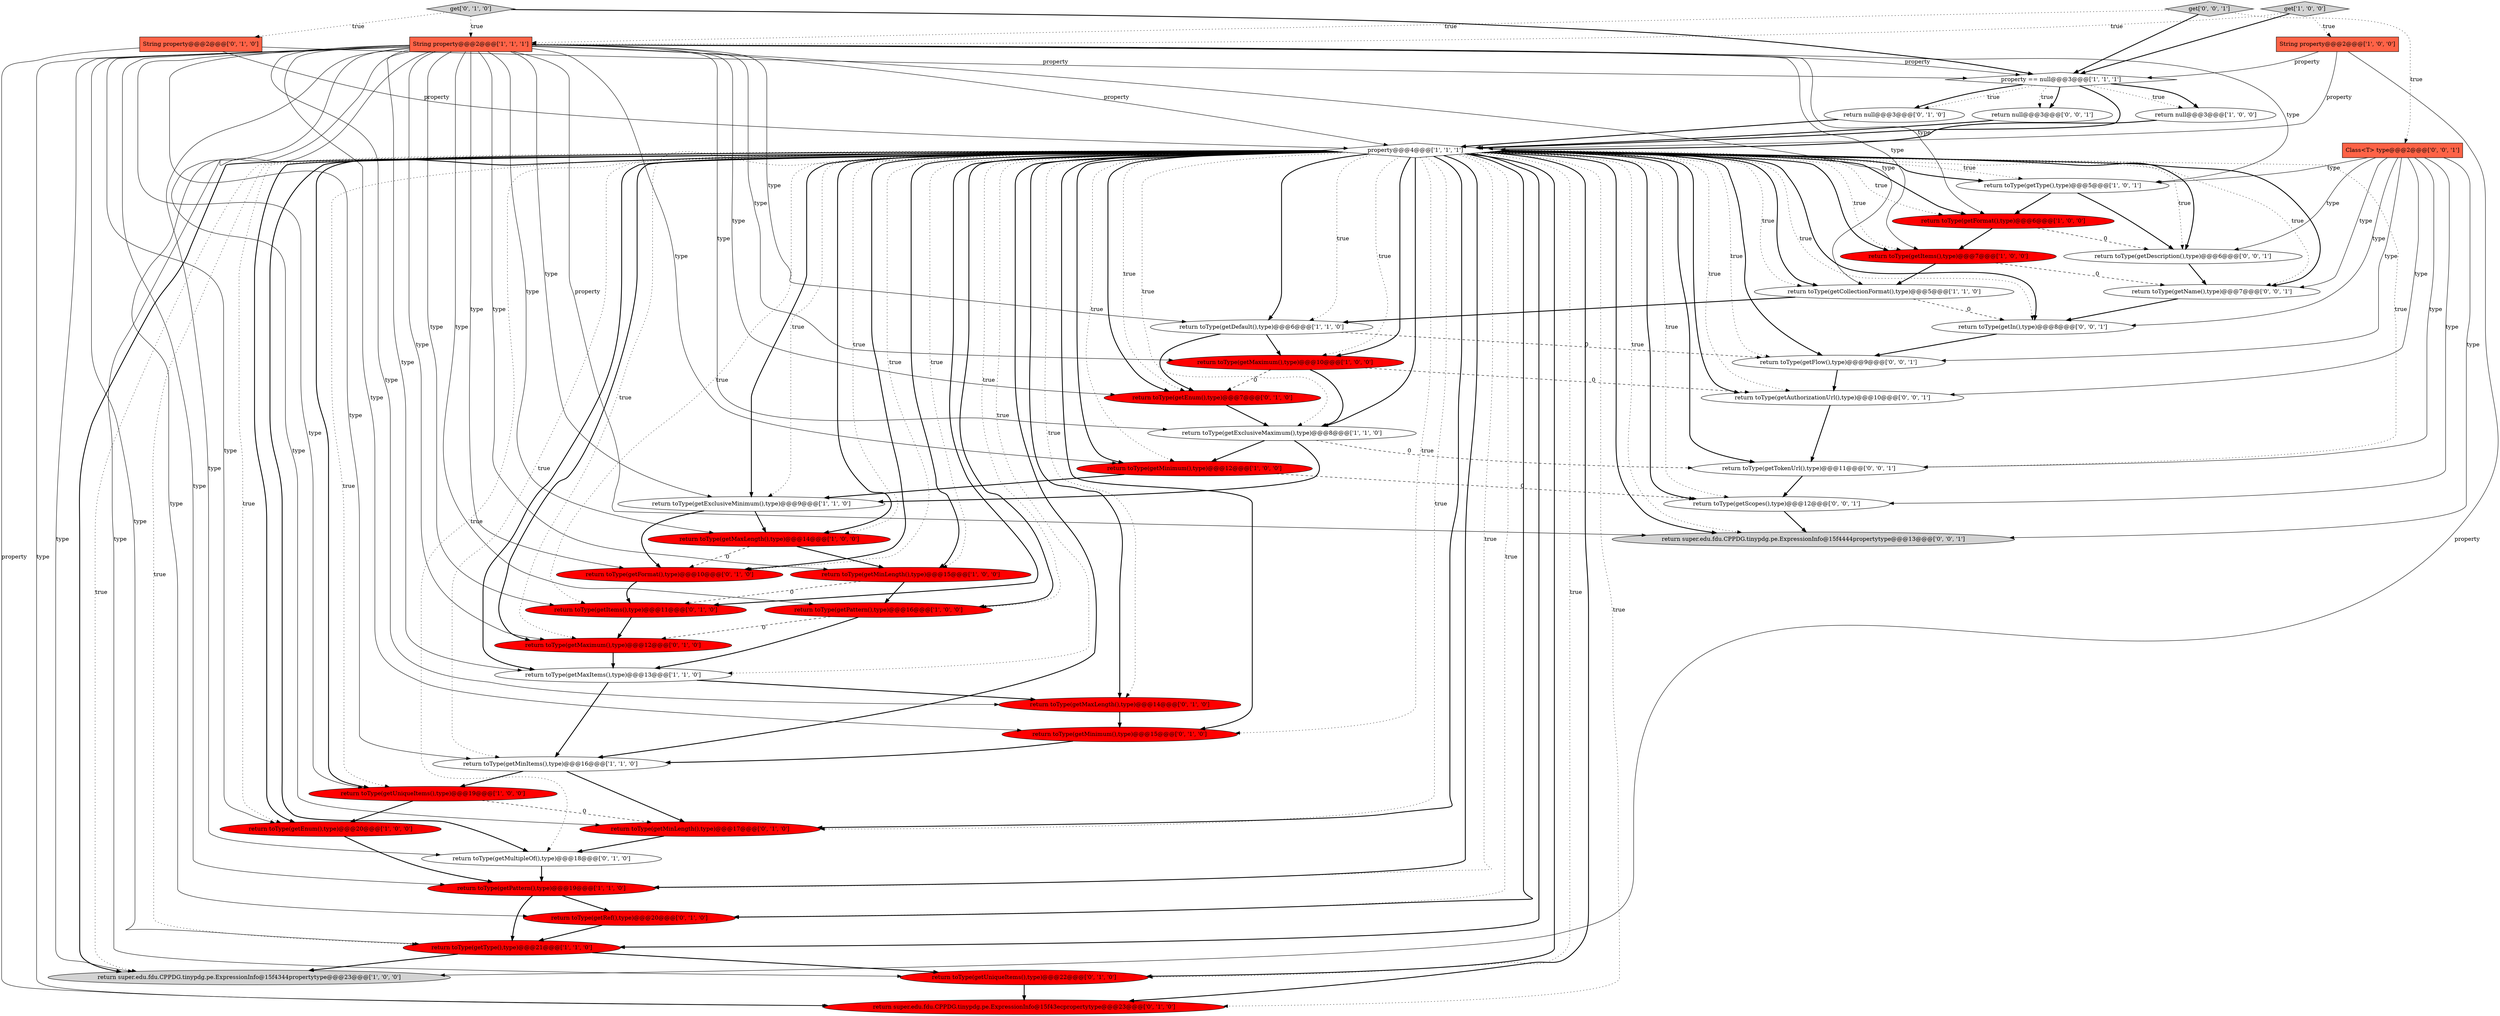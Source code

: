 digraph {
45 [style = filled, label = "return null@@@3@@@['0', '0', '1']", fillcolor = white, shape = ellipse image = "AAA0AAABBB3BBB"];
39 [style = filled, label = "return toType(getTokenUrl(),type)@@@11@@@['0', '0', '1']", fillcolor = white, shape = ellipse image = "AAA0AAABBB3BBB"];
47 [style = filled, label = "return toType(getIn(),type)@@@8@@@['0', '0', '1']", fillcolor = white, shape = ellipse image = "AAA0AAABBB3BBB"];
30 [style = filled, label = "return toType(getMultipleOf(),type)@@@18@@@['0', '1', '0']", fillcolor = white, shape = ellipse image = "AAA0AAABBB2BBB"];
20 [style = filled, label = "return toType(getPattern(),type)@@@19@@@['1', '1', '0']", fillcolor = red, shape = ellipse image = "AAA1AAABBB1BBB"];
26 [style = filled, label = "return toType(getMinLength(),type)@@@17@@@['0', '1', '0']", fillcolor = red, shape = ellipse image = "AAA1AAABBB2BBB"];
35 [style = filled, label = "return toType(getItems(),type)@@@11@@@['0', '1', '0']", fillcolor = red, shape = ellipse image = "AAA1AAABBB2BBB"];
40 [style = filled, label = "return toType(getFlow(),type)@@@9@@@['0', '0', '1']", fillcolor = white, shape = ellipse image = "AAA0AAABBB3BBB"];
22 [style = filled, label = "return toType(getMinItems(),type)@@@16@@@['1', '1', '0']", fillcolor = white, shape = ellipse image = "AAA0AAABBB1BBB"];
33 [style = filled, label = "return toType(getEnum(),type)@@@7@@@['0', '1', '0']", fillcolor = red, shape = ellipse image = "AAA1AAABBB2BBB"];
15 [style = filled, label = "return super.edu.fdu.CPPDG.tinypdg.pe.ExpressionInfo@15f4344propertytype@@@23@@@['1', '0', '0']", fillcolor = lightgray, shape = ellipse image = "AAA0AAABBB1BBB"];
32 [style = filled, label = "String property@@@2@@@['0', '1', '0']", fillcolor = tomato, shape = box image = "AAA0AAABBB2BBB"];
38 [style = filled, label = "return toType(getFormat(),type)@@@10@@@['0', '1', '0']", fillcolor = red, shape = ellipse image = "AAA1AAABBB2BBB"];
31 [style = filled, label = "return super.edu.fdu.CPPDG.tinypdg.pe.ExpressionInfo@15f43ecpropertytype@@@23@@@['0', '1', '0']", fillcolor = red, shape = ellipse image = "AAA1AAABBB2BBB"];
41 [style = filled, label = "return super.edu.fdu.CPPDG.tinypdg.pe.ExpressionInfo@15f4444propertytype@@@13@@@['0', '0', '1']", fillcolor = lightgray, shape = ellipse image = "AAA0AAABBB3BBB"];
5 [style = filled, label = "return toType(getType(),type)@@@5@@@['1', '0', '1']", fillcolor = white, shape = ellipse image = "AAA0AAABBB1BBB"];
49 [style = filled, label = "return toType(getName(),type)@@@7@@@['0', '0', '1']", fillcolor = white, shape = ellipse image = "AAA0AAABBB3BBB"];
24 [style = filled, label = "return toType(getMinimum(),type)@@@12@@@['1', '0', '0']", fillcolor = red, shape = ellipse image = "AAA1AAABBB1BBB"];
10 [style = filled, label = "get['1', '0', '0']", fillcolor = lightgray, shape = diamond image = "AAA0AAABBB1BBB"];
25 [style = filled, label = "return toType(getUniqueItems(),type)@@@22@@@['0', '1', '0']", fillcolor = red, shape = ellipse image = "AAA1AAABBB2BBB"];
19 [style = filled, label = "return toType(getCollectionFormat(),type)@@@5@@@['1', '1', '0']", fillcolor = white, shape = ellipse image = "AAA0AAABBB1BBB"];
4 [style = filled, label = "String property@@@2@@@['1', '0', '0']", fillcolor = tomato, shape = box image = "AAA0AAABBB1BBB"];
27 [style = filled, label = "return null@@@3@@@['0', '1', '0']", fillcolor = white, shape = ellipse image = "AAA0AAABBB2BBB"];
11 [style = filled, label = "return toType(getExclusiveMaximum(),type)@@@8@@@['1', '1', '0']", fillcolor = white, shape = ellipse image = "AAA0AAABBB1BBB"];
43 [style = filled, label = "get['0', '0', '1']", fillcolor = lightgray, shape = diamond image = "AAA0AAABBB3BBB"];
18 [style = filled, label = "property == null@@@3@@@['1', '1', '1']", fillcolor = white, shape = diamond image = "AAA0AAABBB1BBB"];
2 [style = filled, label = "return toType(getMaximum(),type)@@@10@@@['1', '0', '0']", fillcolor = red, shape = ellipse image = "AAA1AAABBB1BBB"];
0 [style = filled, label = "return toType(getItems(),type)@@@7@@@['1', '0', '0']", fillcolor = red, shape = ellipse image = "AAA1AAABBB1BBB"];
29 [style = filled, label = "return toType(getMinimum(),type)@@@15@@@['0', '1', '0']", fillcolor = red, shape = ellipse image = "AAA1AAABBB2BBB"];
37 [style = filled, label = "get['0', '1', '0']", fillcolor = lightgray, shape = diamond image = "AAA0AAABBB2BBB"];
28 [style = filled, label = "return toType(getMaximum(),type)@@@12@@@['0', '1', '0']", fillcolor = red, shape = ellipse image = "AAA1AAABBB2BBB"];
34 [style = filled, label = "return toType(getRef(),type)@@@20@@@['0', '1', '0']", fillcolor = red, shape = ellipse image = "AAA1AAABBB2BBB"];
8 [style = filled, label = "return toType(getPattern(),type)@@@16@@@['1', '0', '0']", fillcolor = red, shape = ellipse image = "AAA1AAABBB1BBB"];
14 [style = filled, label = "property@@@4@@@['1', '1', '1']", fillcolor = white, shape = diamond image = "AAA0AAABBB1BBB"];
12 [style = filled, label = "return toType(getEnum(),type)@@@20@@@['1', '0', '0']", fillcolor = red, shape = ellipse image = "AAA1AAABBB1BBB"];
46 [style = filled, label = "return toType(getScopes(),type)@@@12@@@['0', '0', '1']", fillcolor = white, shape = ellipse image = "AAA0AAABBB3BBB"];
6 [style = filled, label = "return toType(getUniqueItems(),type)@@@19@@@['1', '0', '0']", fillcolor = red, shape = ellipse image = "AAA1AAABBB1BBB"];
21 [style = filled, label = "return toType(getMaxItems(),type)@@@13@@@['1', '1', '0']", fillcolor = white, shape = ellipse image = "AAA0AAABBB1BBB"];
13 [style = filled, label = "return toType(getType(),type)@@@21@@@['1', '1', '0']", fillcolor = red, shape = ellipse image = "AAA1AAABBB1BBB"];
16 [style = filled, label = "String property@@@2@@@['1', '1', '1']", fillcolor = tomato, shape = box image = "AAA0AAABBB1BBB"];
36 [style = filled, label = "return toType(getMaxLength(),type)@@@14@@@['0', '1', '0']", fillcolor = red, shape = ellipse image = "AAA1AAABBB2BBB"];
44 [style = filled, label = "Class<T> type@@@2@@@['0', '0', '1']", fillcolor = tomato, shape = box image = "AAA0AAABBB3BBB"];
9 [style = filled, label = "return toType(getMinLength(),type)@@@15@@@['1', '0', '0']", fillcolor = red, shape = ellipse image = "AAA1AAABBB1BBB"];
3 [style = filled, label = "return toType(getDefault(),type)@@@6@@@['1', '1', '0']", fillcolor = white, shape = ellipse image = "AAA0AAABBB1BBB"];
17 [style = filled, label = "return toType(getFormat(),type)@@@6@@@['1', '0', '0']", fillcolor = red, shape = ellipse image = "AAA1AAABBB1BBB"];
23 [style = filled, label = "return toType(getExclusiveMinimum(),type)@@@9@@@['1', '1', '0']", fillcolor = white, shape = ellipse image = "AAA0AAABBB1BBB"];
48 [style = filled, label = "return toType(getAuthorizationUrl(),type)@@@10@@@['0', '0', '1']", fillcolor = white, shape = ellipse image = "AAA0AAABBB3BBB"];
7 [style = filled, label = "return toType(getMaxLength(),type)@@@14@@@['1', '0', '0']", fillcolor = red, shape = ellipse image = "AAA1AAABBB1BBB"];
42 [style = filled, label = "return toType(getDescription(),type)@@@6@@@['0', '0', '1']", fillcolor = white, shape = ellipse image = "AAA0AAABBB3BBB"];
1 [style = filled, label = "return null@@@3@@@['1', '0', '0']", fillcolor = white, shape = ellipse image = "AAA0AAABBB1BBB"];
14->3 [style = bold, label=""];
44->41 [style = solid, label="type"];
14->42 [style = dotted, label="true"];
14->24 [style = bold, label=""];
16->30 [style = solid, label="type"];
16->36 [style = solid, label="type"];
32->14 [style = solid, label="property"];
14->19 [style = dotted, label="true"];
14->25 [style = bold, label=""];
3->40 [style = dashed, label="0"];
44->46 [style = solid, label="type"];
14->0 [style = dotted, label="true"];
14->35 [style = bold, label=""];
16->9 [style = solid, label="type"];
30->20 [style = bold, label=""];
14->26 [style = dotted, label="true"];
36->29 [style = bold, label=""];
14->22 [style = dotted, label="true"];
14->17 [style = bold, label=""];
14->28 [style = bold, label=""];
16->33 [style = solid, label="type"];
19->47 [style = dashed, label="0"];
43->18 [style = bold, label=""];
18->45 [style = bold, label=""];
48->39 [style = bold, label=""];
14->41 [style = dotted, label="true"];
14->7 [style = bold, label=""];
25->31 [style = bold, label=""];
44->49 [style = solid, label="type"];
7->9 [style = bold, label=""];
16->2 [style = solid, label="type"];
33->11 [style = bold, label=""];
14->47 [style = dotted, label="true"];
28->21 [style = bold, label=""];
14->21 [style = dotted, label="true"];
21->36 [style = bold, label=""];
16->15 [style = solid, label="type"];
6->26 [style = dashed, label="0"];
11->39 [style = dashed, label="0"];
14->39 [style = dotted, label="true"];
16->14 [style = solid, label="property"];
14->7 [style = dotted, label="true"];
14->46 [style = bold, label=""];
16->23 [style = solid, label="type"];
14->3 [style = dotted, label="true"];
14->11 [style = dotted, label="true"];
14->9 [style = bold, label=""];
10->4 [style = dotted, label="true"];
0->49 [style = dashed, label="0"];
10->16 [style = dotted, label="true"];
14->11 [style = bold, label=""];
19->3 [style = bold, label=""];
16->17 [style = solid, label="type"];
14->48 [style = bold, label=""];
14->20 [style = bold, label=""];
13->25 [style = bold, label=""];
14->2 [style = dotted, label="true"];
14->30 [style = bold, label=""];
14->12 [style = dotted, label="true"];
14->24 [style = dotted, label="true"];
0->19 [style = bold, label=""];
16->26 [style = solid, label="type"];
16->0 [style = solid, label="type"];
20->34 [style = bold, label=""];
24->46 [style = dashed, label="0"];
14->22 [style = bold, label=""];
44->5 [style = solid, label="type"];
14->38 [style = bold, label=""];
44->48 [style = solid, label="type"];
3->33 [style = bold, label=""];
16->28 [style = solid, label="type"];
8->28 [style = dashed, label="0"];
9->8 [style = bold, label=""];
5->17 [style = bold, label=""];
46->41 [style = bold, label=""];
16->38 [style = solid, label="type"];
35->28 [style = bold, label=""];
18->45 [style = dotted, label="true"];
16->13 [style = solid, label="type"];
45->14 [style = bold, label=""];
2->48 [style = dashed, label="0"];
16->22 [style = solid, label="type"];
3->2 [style = bold, label=""];
18->1 [style = bold, label=""];
21->22 [style = bold, label=""];
16->12 [style = solid, label="type"];
7->38 [style = dashed, label="0"];
14->25 [style = dotted, label="true"];
14->48 [style = dotted, label="true"];
16->11 [style = solid, label="type"];
16->18 [style = solid, label="property"];
14->15 [style = bold, label=""];
14->8 [style = bold, label=""];
14->34 [style = dotted, label="true"];
23->7 [style = bold, label=""];
13->15 [style = bold, label=""];
2->33 [style = dashed, label="0"];
38->35 [style = bold, label=""];
14->39 [style = bold, label=""];
18->27 [style = dotted, label="true"];
14->21 [style = bold, label=""];
14->6 [style = bold, label=""];
16->34 [style = solid, label="type"];
22->6 [style = bold, label=""];
44->40 [style = solid, label="type"];
14->36 [style = bold, label=""];
22->26 [style = bold, label=""];
10->18 [style = bold, label=""];
20->13 [style = bold, label=""];
39->46 [style = bold, label=""];
16->41 [style = solid, label="property"];
27->14 [style = bold, label=""];
47->40 [style = bold, label=""];
18->1 [style = dotted, label="true"];
16->20 [style = solid, label="type"];
14->42 [style = bold, label=""];
12->20 [style = bold, label=""];
43->16 [style = dotted, label="true"];
14->23 [style = dotted, label="true"];
14->19 [style = bold, label=""];
11->24 [style = bold, label=""];
17->42 [style = dashed, label="0"];
16->21 [style = solid, label="type"];
9->35 [style = dashed, label="0"];
14->40 [style = dotted, label="true"];
14->17 [style = dotted, label="true"];
14->30 [style = dotted, label="true"];
43->44 [style = dotted, label="true"];
14->5 [style = dotted, label="true"];
16->31 [style = solid, label="type"];
17->0 [style = bold, label=""];
37->32 [style = dotted, label="true"];
14->23 [style = bold, label=""];
14->28 [style = dotted, label="true"];
14->31 [style = bold, label=""];
14->8 [style = dotted, label="true"];
14->29 [style = bold, label=""];
14->47 [style = bold, label=""];
14->2 [style = bold, label=""];
14->13 [style = bold, label=""];
14->49 [style = dotted, label="true"];
32->18 [style = solid, label="property"];
16->24 [style = solid, label="type"];
2->11 [style = bold, label=""];
16->8 [style = solid, label="type"];
14->41 [style = bold, label=""];
37->16 [style = dotted, label="true"];
14->5 [style = bold, label=""];
24->23 [style = bold, label=""];
14->6 [style = dotted, label="true"];
44->47 [style = solid, label="type"];
4->18 [style = solid, label="property"];
16->25 [style = solid, label="type"];
6->12 [style = bold, label=""];
16->35 [style = solid, label="type"];
14->33 [style = dotted, label="true"];
16->7 [style = solid, label="type"];
40->48 [style = bold, label=""];
14->49 [style = bold, label=""];
4->15 [style = solid, label="property"];
34->13 [style = bold, label=""];
16->6 [style = solid, label="type"];
14->34 [style = bold, label=""];
44->39 [style = solid, label="type"];
32->31 [style = solid, label="property"];
14->13 [style = dotted, label="true"];
14->36 [style = dotted, label="true"];
14->33 [style = bold, label=""];
26->30 [style = bold, label=""];
49->47 [style = bold, label=""];
14->20 [style = dotted, label="true"];
14->26 [style = bold, label=""];
14->15 [style = dotted, label="true"];
14->38 [style = dotted, label="true"];
14->46 [style = dotted, label="true"];
14->0 [style = bold, label=""];
18->27 [style = bold, label=""];
14->12 [style = bold, label=""];
4->14 [style = solid, label="property"];
23->38 [style = bold, label=""];
37->18 [style = bold, label=""];
44->42 [style = solid, label="type"];
16->3 [style = solid, label="type"];
14->29 [style = dotted, label="true"];
14->31 [style = dotted, label="true"];
8->21 [style = bold, label=""];
1->14 [style = bold, label=""];
42->49 [style = bold, label=""];
16->29 [style = solid, label="type"];
14->9 [style = dotted, label="true"];
14->35 [style = dotted, label="true"];
29->22 [style = bold, label=""];
16->5 [style = solid, label="type"];
5->42 [style = bold, label=""];
11->23 [style = bold, label=""];
18->14 [style = bold, label=""];
14->40 [style = bold, label=""];
16->19 [style = solid, label="type"];
}
